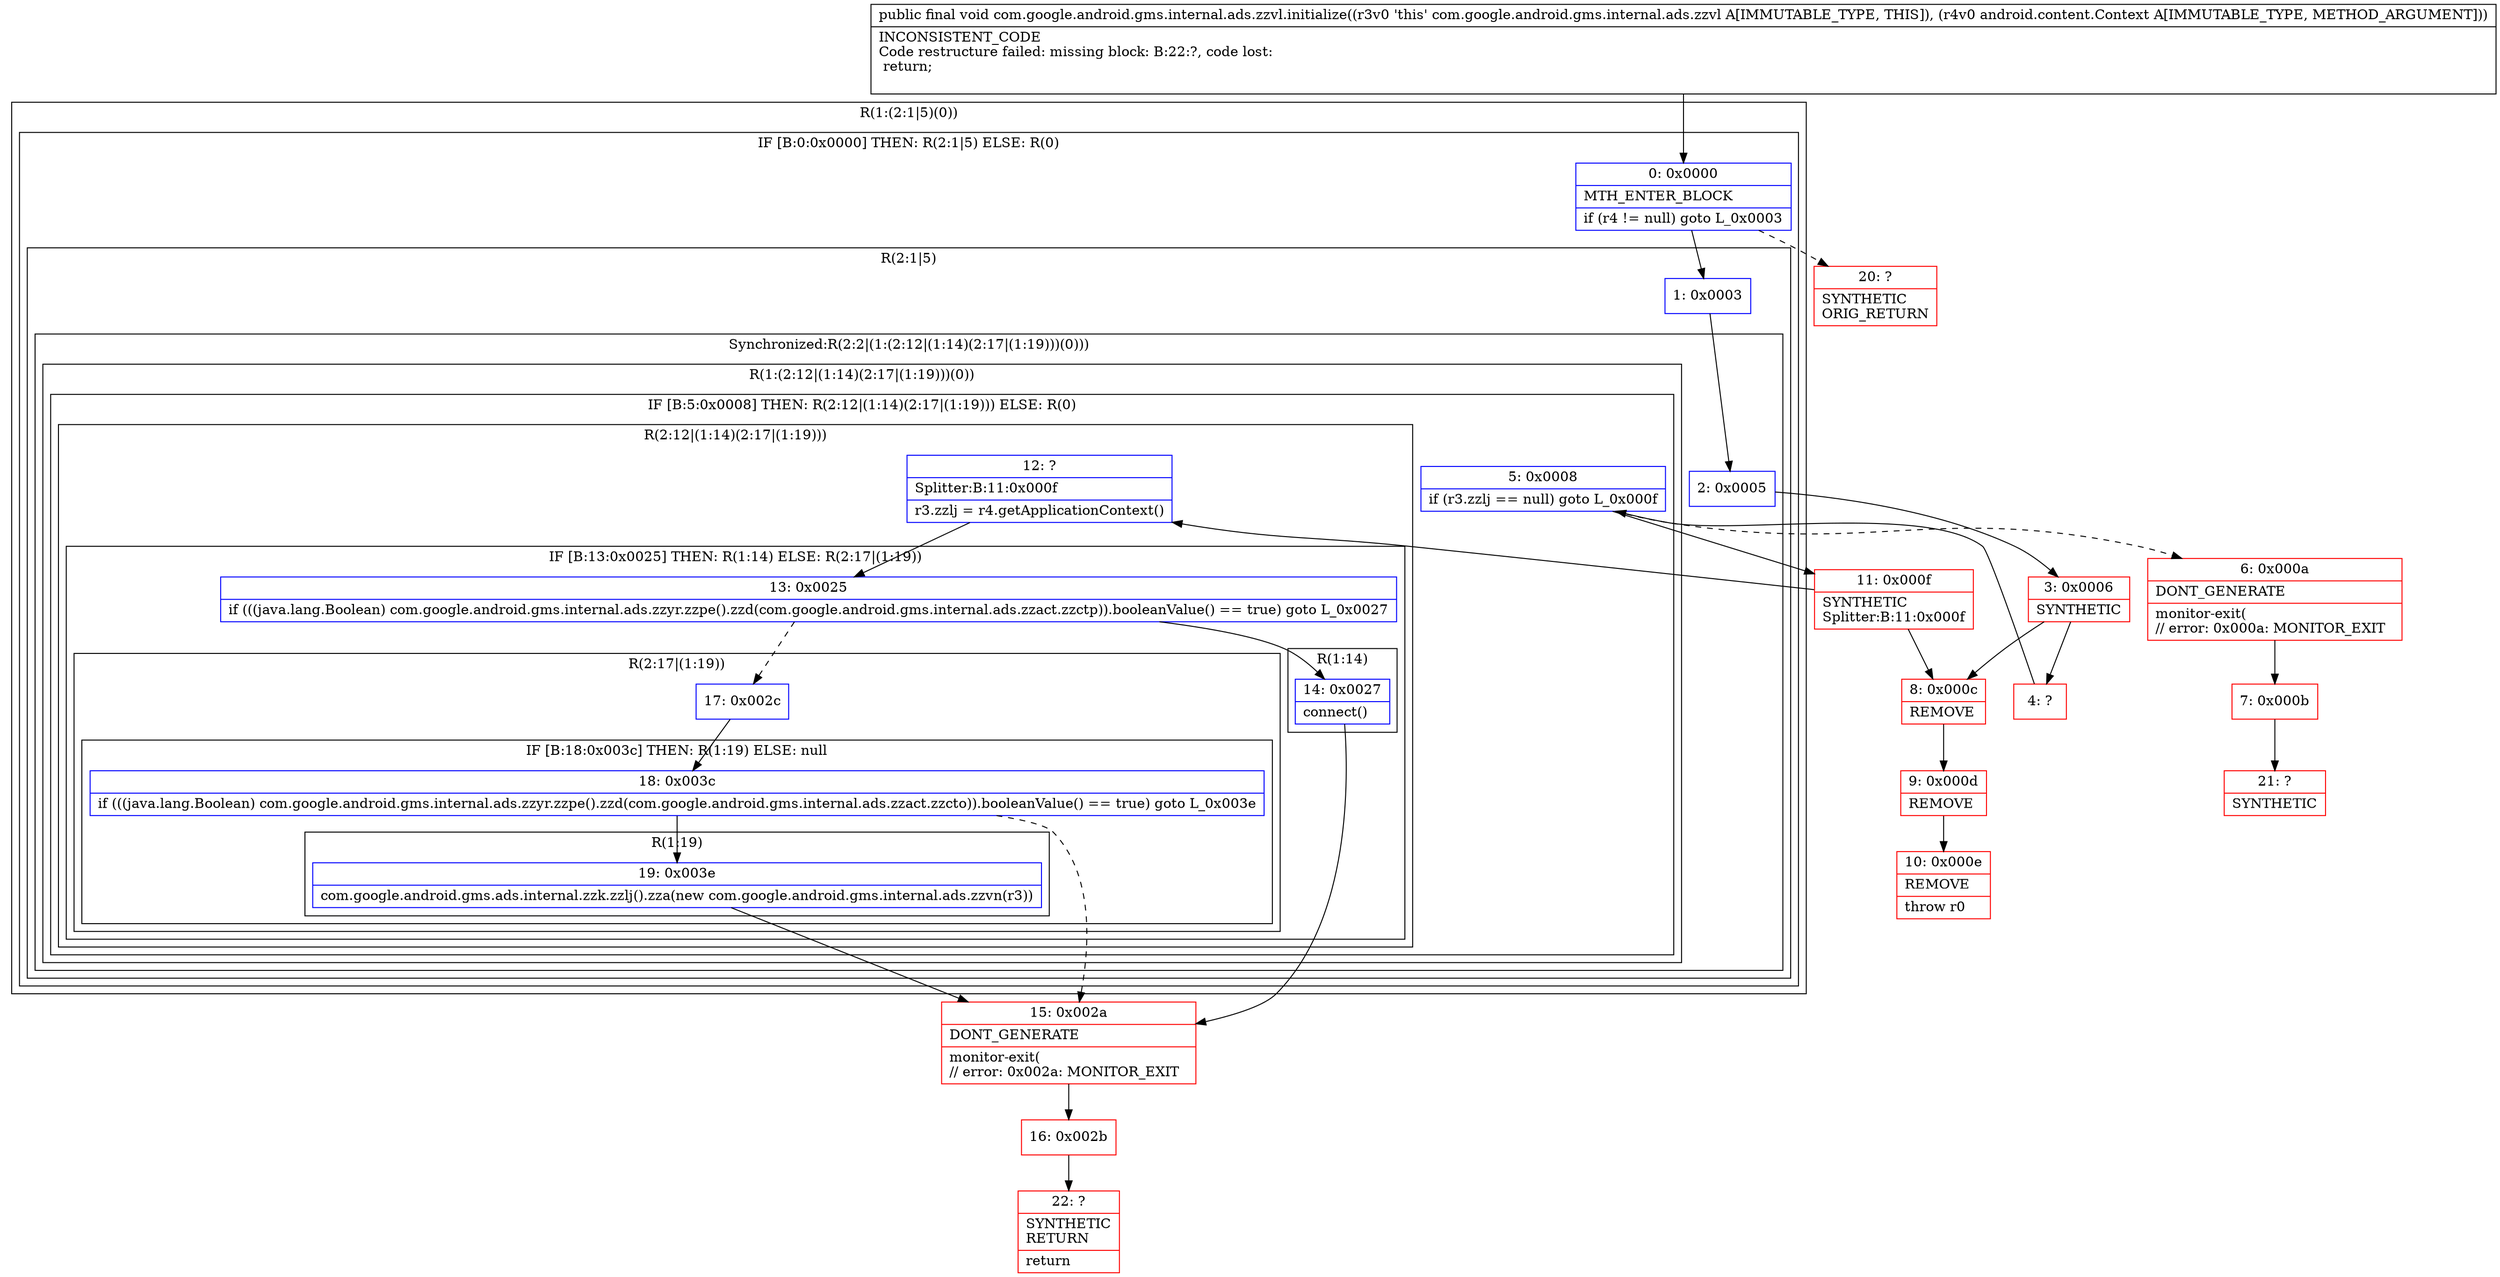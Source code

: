 digraph "CFG forcom.google.android.gms.internal.ads.zzvl.initialize(Landroid\/content\/Context;)V" {
subgraph cluster_Region_723162402 {
label = "R(1:(2:1|5)(0))";
node [shape=record,color=blue];
subgraph cluster_IfRegion_11678165 {
label = "IF [B:0:0x0000] THEN: R(2:1|5) ELSE: R(0)";
node [shape=record,color=blue];
Node_0 [shape=record,label="{0\:\ 0x0000|MTH_ENTER_BLOCK\l|if (r4 != null) goto L_0x0003\l}"];
subgraph cluster_Region_1671779808 {
label = "R(2:1|5)";
node [shape=record,color=blue];
Node_1 [shape=record,label="{1\:\ 0x0003}"];
subgraph cluster_SynchronizedRegion_1347509414 {
label = "Synchronized:R(2:2|(1:(2:12|(1:14)(2:17|(1:19)))(0)))";
node [shape=record,color=blue];
Node_2 [shape=record,label="{2\:\ 0x0005}"];
subgraph cluster_Region_798842891 {
label = "R(1:(2:12|(1:14)(2:17|(1:19)))(0))";
node [shape=record,color=blue];
subgraph cluster_IfRegion_1043382452 {
label = "IF [B:5:0x0008] THEN: R(2:12|(1:14)(2:17|(1:19))) ELSE: R(0)";
node [shape=record,color=blue];
Node_5 [shape=record,label="{5\:\ 0x0008|if (r3.zzlj == null) goto L_0x000f\l}"];
subgraph cluster_Region_2004060359 {
label = "R(2:12|(1:14)(2:17|(1:19)))";
node [shape=record,color=blue];
Node_12 [shape=record,label="{12\:\ ?|Splitter:B:11:0x000f\l|r3.zzlj = r4.getApplicationContext()\l}"];
subgraph cluster_IfRegion_756895459 {
label = "IF [B:13:0x0025] THEN: R(1:14) ELSE: R(2:17|(1:19))";
node [shape=record,color=blue];
Node_13 [shape=record,label="{13\:\ 0x0025|if (((java.lang.Boolean) com.google.android.gms.internal.ads.zzyr.zzpe().zzd(com.google.android.gms.internal.ads.zzact.zzctp)).booleanValue() == true) goto L_0x0027\l}"];
subgraph cluster_Region_1766125171 {
label = "R(1:14)";
node [shape=record,color=blue];
Node_14 [shape=record,label="{14\:\ 0x0027|connect()\l}"];
}
subgraph cluster_Region_1363781263 {
label = "R(2:17|(1:19))";
node [shape=record,color=blue];
Node_17 [shape=record,label="{17\:\ 0x002c}"];
subgraph cluster_IfRegion_974600657 {
label = "IF [B:18:0x003c] THEN: R(1:19) ELSE: null";
node [shape=record,color=blue];
Node_18 [shape=record,label="{18\:\ 0x003c|if (((java.lang.Boolean) com.google.android.gms.internal.ads.zzyr.zzpe().zzd(com.google.android.gms.internal.ads.zzact.zzcto)).booleanValue() == true) goto L_0x003e\l}"];
subgraph cluster_Region_2109346342 {
label = "R(1:19)";
node [shape=record,color=blue];
Node_19 [shape=record,label="{19\:\ 0x003e|com.google.android.gms.ads.internal.zzk.zzlj().zza(new com.google.android.gms.internal.ads.zzvn(r3))\l}"];
}
}
}
}
}
subgraph cluster_Region_860052628 {
label = "R(0)";
node [shape=record,color=blue];
}
}
}
}
}
subgraph cluster_Region_799205805 {
label = "R(0)";
node [shape=record,color=blue];
}
}
}
Node_3 [shape=record,color=red,label="{3\:\ 0x0006|SYNTHETIC\l}"];
Node_4 [shape=record,color=red,label="{4\:\ ?}"];
Node_6 [shape=record,color=red,label="{6\:\ 0x000a|DONT_GENERATE\l|monitor\-exit(\l\/\/ error: 0x000a: MONITOR_EXIT  \l}"];
Node_7 [shape=record,color=red,label="{7\:\ 0x000b}"];
Node_8 [shape=record,color=red,label="{8\:\ 0x000c|REMOVE\l}"];
Node_9 [shape=record,color=red,label="{9\:\ 0x000d|REMOVE\l}"];
Node_10 [shape=record,color=red,label="{10\:\ 0x000e|REMOVE\l|throw r0\l}"];
Node_11 [shape=record,color=red,label="{11\:\ 0x000f|SYNTHETIC\lSplitter:B:11:0x000f\l}"];
Node_15 [shape=record,color=red,label="{15\:\ 0x002a|DONT_GENERATE\l|monitor\-exit(\l\/\/ error: 0x002a: MONITOR_EXIT  \l}"];
Node_16 [shape=record,color=red,label="{16\:\ 0x002b}"];
Node_20 [shape=record,color=red,label="{20\:\ ?|SYNTHETIC\lORIG_RETURN\l}"];
Node_21 [shape=record,color=red,label="{21\:\ ?|SYNTHETIC\l}"];
Node_22 [shape=record,color=red,label="{22\:\ ?|SYNTHETIC\lRETURN\l|return\l}"];
MethodNode[shape=record,label="{public final void com.google.android.gms.internal.ads.zzvl.initialize((r3v0 'this' com.google.android.gms.internal.ads.zzvl A[IMMUTABLE_TYPE, THIS]), (r4v0 android.content.Context A[IMMUTABLE_TYPE, METHOD_ARGUMENT]))  | INCONSISTENT_CODE\lCode restructure failed: missing block: B:22:?, code lost:\l    return;\l\l}"];
MethodNode -> Node_0;
Node_0 -> Node_1;
Node_0 -> Node_20[style=dashed];
Node_1 -> Node_2;
Node_2 -> Node_3;
Node_5 -> Node_6[style=dashed];
Node_5 -> Node_11;
Node_12 -> Node_13;
Node_13 -> Node_14;
Node_13 -> Node_17[style=dashed];
Node_14 -> Node_15;
Node_17 -> Node_18;
Node_18 -> Node_15[style=dashed];
Node_18 -> Node_19;
Node_19 -> Node_15;
Node_3 -> Node_4;
Node_3 -> Node_8;
Node_4 -> Node_5;
Node_6 -> Node_7;
Node_7 -> Node_21;
Node_8 -> Node_9;
Node_9 -> Node_10;
Node_11 -> Node_12;
Node_11 -> Node_8;
Node_15 -> Node_16;
Node_16 -> Node_22;
}

